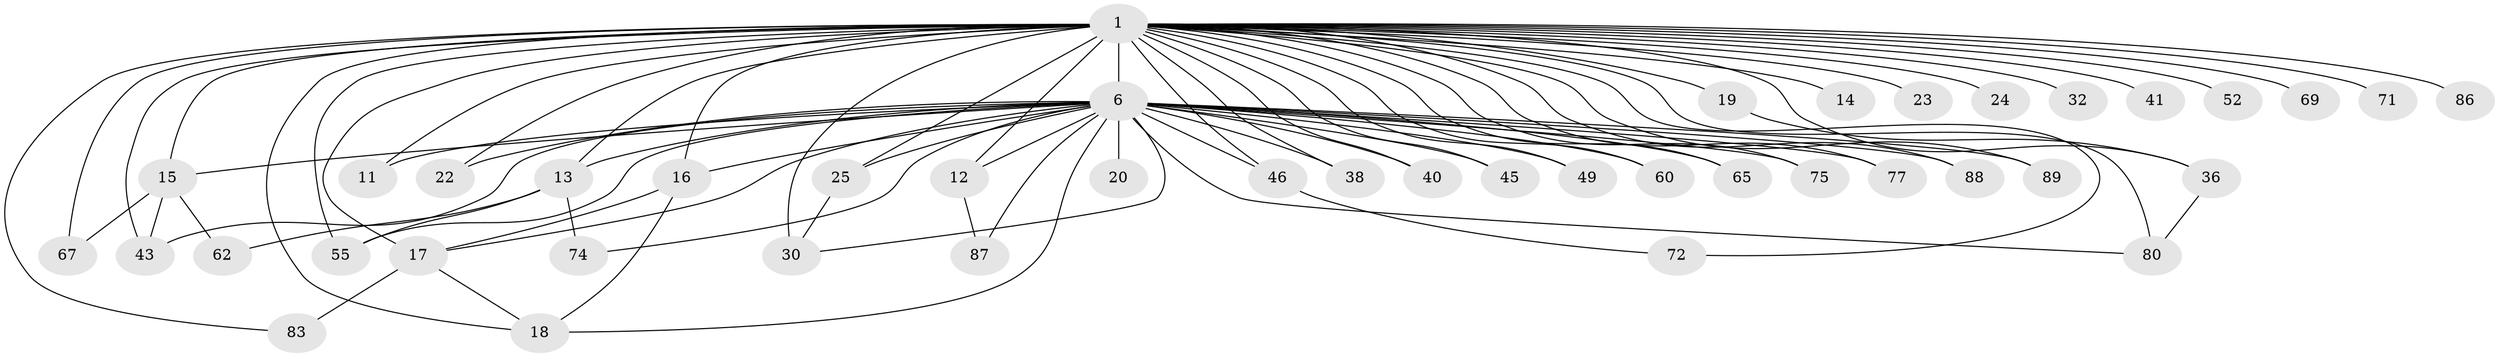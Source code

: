 // original degree distribution, {14: 0.008928571428571428, 33: 0.008928571428571428, 30: 0.008928571428571428, 22: 0.008928571428571428, 15: 0.008928571428571428, 21: 0.026785714285714284, 31: 0.008928571428571428, 18: 0.008928571428571428, 4: 0.125, 6: 0.017857142857142856, 2: 0.5535714285714286, 5: 0.017857142857142856, 3: 0.1875, 7: 0.008928571428571428}
// Generated by graph-tools (version 1.1) at 2025/17/03/04/25 18:17:31]
// undirected, 44 vertices, 81 edges
graph export_dot {
graph [start="1"]
  node [color=gray90,style=filled];
  1 [super="+44+2"];
  6 [super="+33+34+27+28+90+8+73+39"];
  11 [super="+97"];
  12 [super="+37"];
  13 [super="+58"];
  14;
  15;
  16;
  17 [super="+21+51"];
  18 [super="+29+110"];
  19;
  20;
  22;
  23;
  24;
  25 [super="+81+91"];
  30 [super="+31"];
  32;
  36;
  38 [super="+53"];
  40;
  41;
  43 [super="+50"];
  45;
  46 [super="+57"];
  49 [super="+107"];
  52;
  55 [super="+64"];
  60;
  62;
  65;
  67 [super="+84"];
  69;
  71;
  72;
  74;
  75;
  77;
  80;
  83;
  86 [super="+99"];
  87;
  88;
  89 [super="+93"];
  1 -- 6 [weight=35];
  1 -- 30 [weight=3];
  1 -- 32 [weight=2];
  1 -- 41 [weight=3];
  1 -- 86 [weight=3];
  1 -- 11;
  1 -- 12 [weight=3];
  1 -- 13;
  1 -- 14 [weight=2];
  1 -- 15;
  1 -- 16;
  1 -- 17 [weight=4];
  1 -- 18;
  1 -- 19 [weight=3];
  1 -- 22;
  1 -- 23 [weight=2];
  1 -- 24;
  1 -- 25 [weight=3];
  1 -- 36;
  1 -- 38 [weight=2];
  1 -- 40;
  1 -- 43 [weight=2];
  1 -- 45;
  1 -- 46 [weight=3];
  1 -- 49;
  1 -- 52 [weight=2];
  1 -- 55;
  1 -- 60;
  1 -- 65;
  1 -- 67 [weight=3];
  1 -- 69 [weight=2];
  1 -- 71 [weight=2];
  1 -- 72;
  1 -- 75;
  1 -- 77;
  1 -- 80;
  1 -- 83;
  1 -- 88;
  1 -- 89;
  6 -- 22;
  6 -- 30 [weight=2];
  6 -- 38 [weight=2];
  6 -- 16 [weight=2];
  6 -- 55;
  6 -- 20 [weight=3];
  6 -- 65;
  6 -- 74;
  6 -- 11;
  6 -- 12;
  6 -- 13 [weight=2];
  6 -- 75;
  6 -- 15;
  6 -- 17;
  6 -- 18;
  6 -- 77;
  6 -- 80;
  6 -- 87;
  6 -- 88;
  6 -- 25;
  6 -- 89;
  6 -- 40;
  6 -- 43;
  6 -- 45;
  6 -- 46;
  6 -- 49 [weight=2];
  6 -- 60;
  12 -- 87;
  13 -- 55;
  13 -- 62;
  13 -- 74;
  15 -- 43;
  15 -- 62;
  15 -- 67;
  16 -- 18;
  16 -- 17;
  17 -- 18;
  17 -- 83;
  19 -- 36;
  25 -- 30;
  36 -- 80;
  46 -- 72;
}
